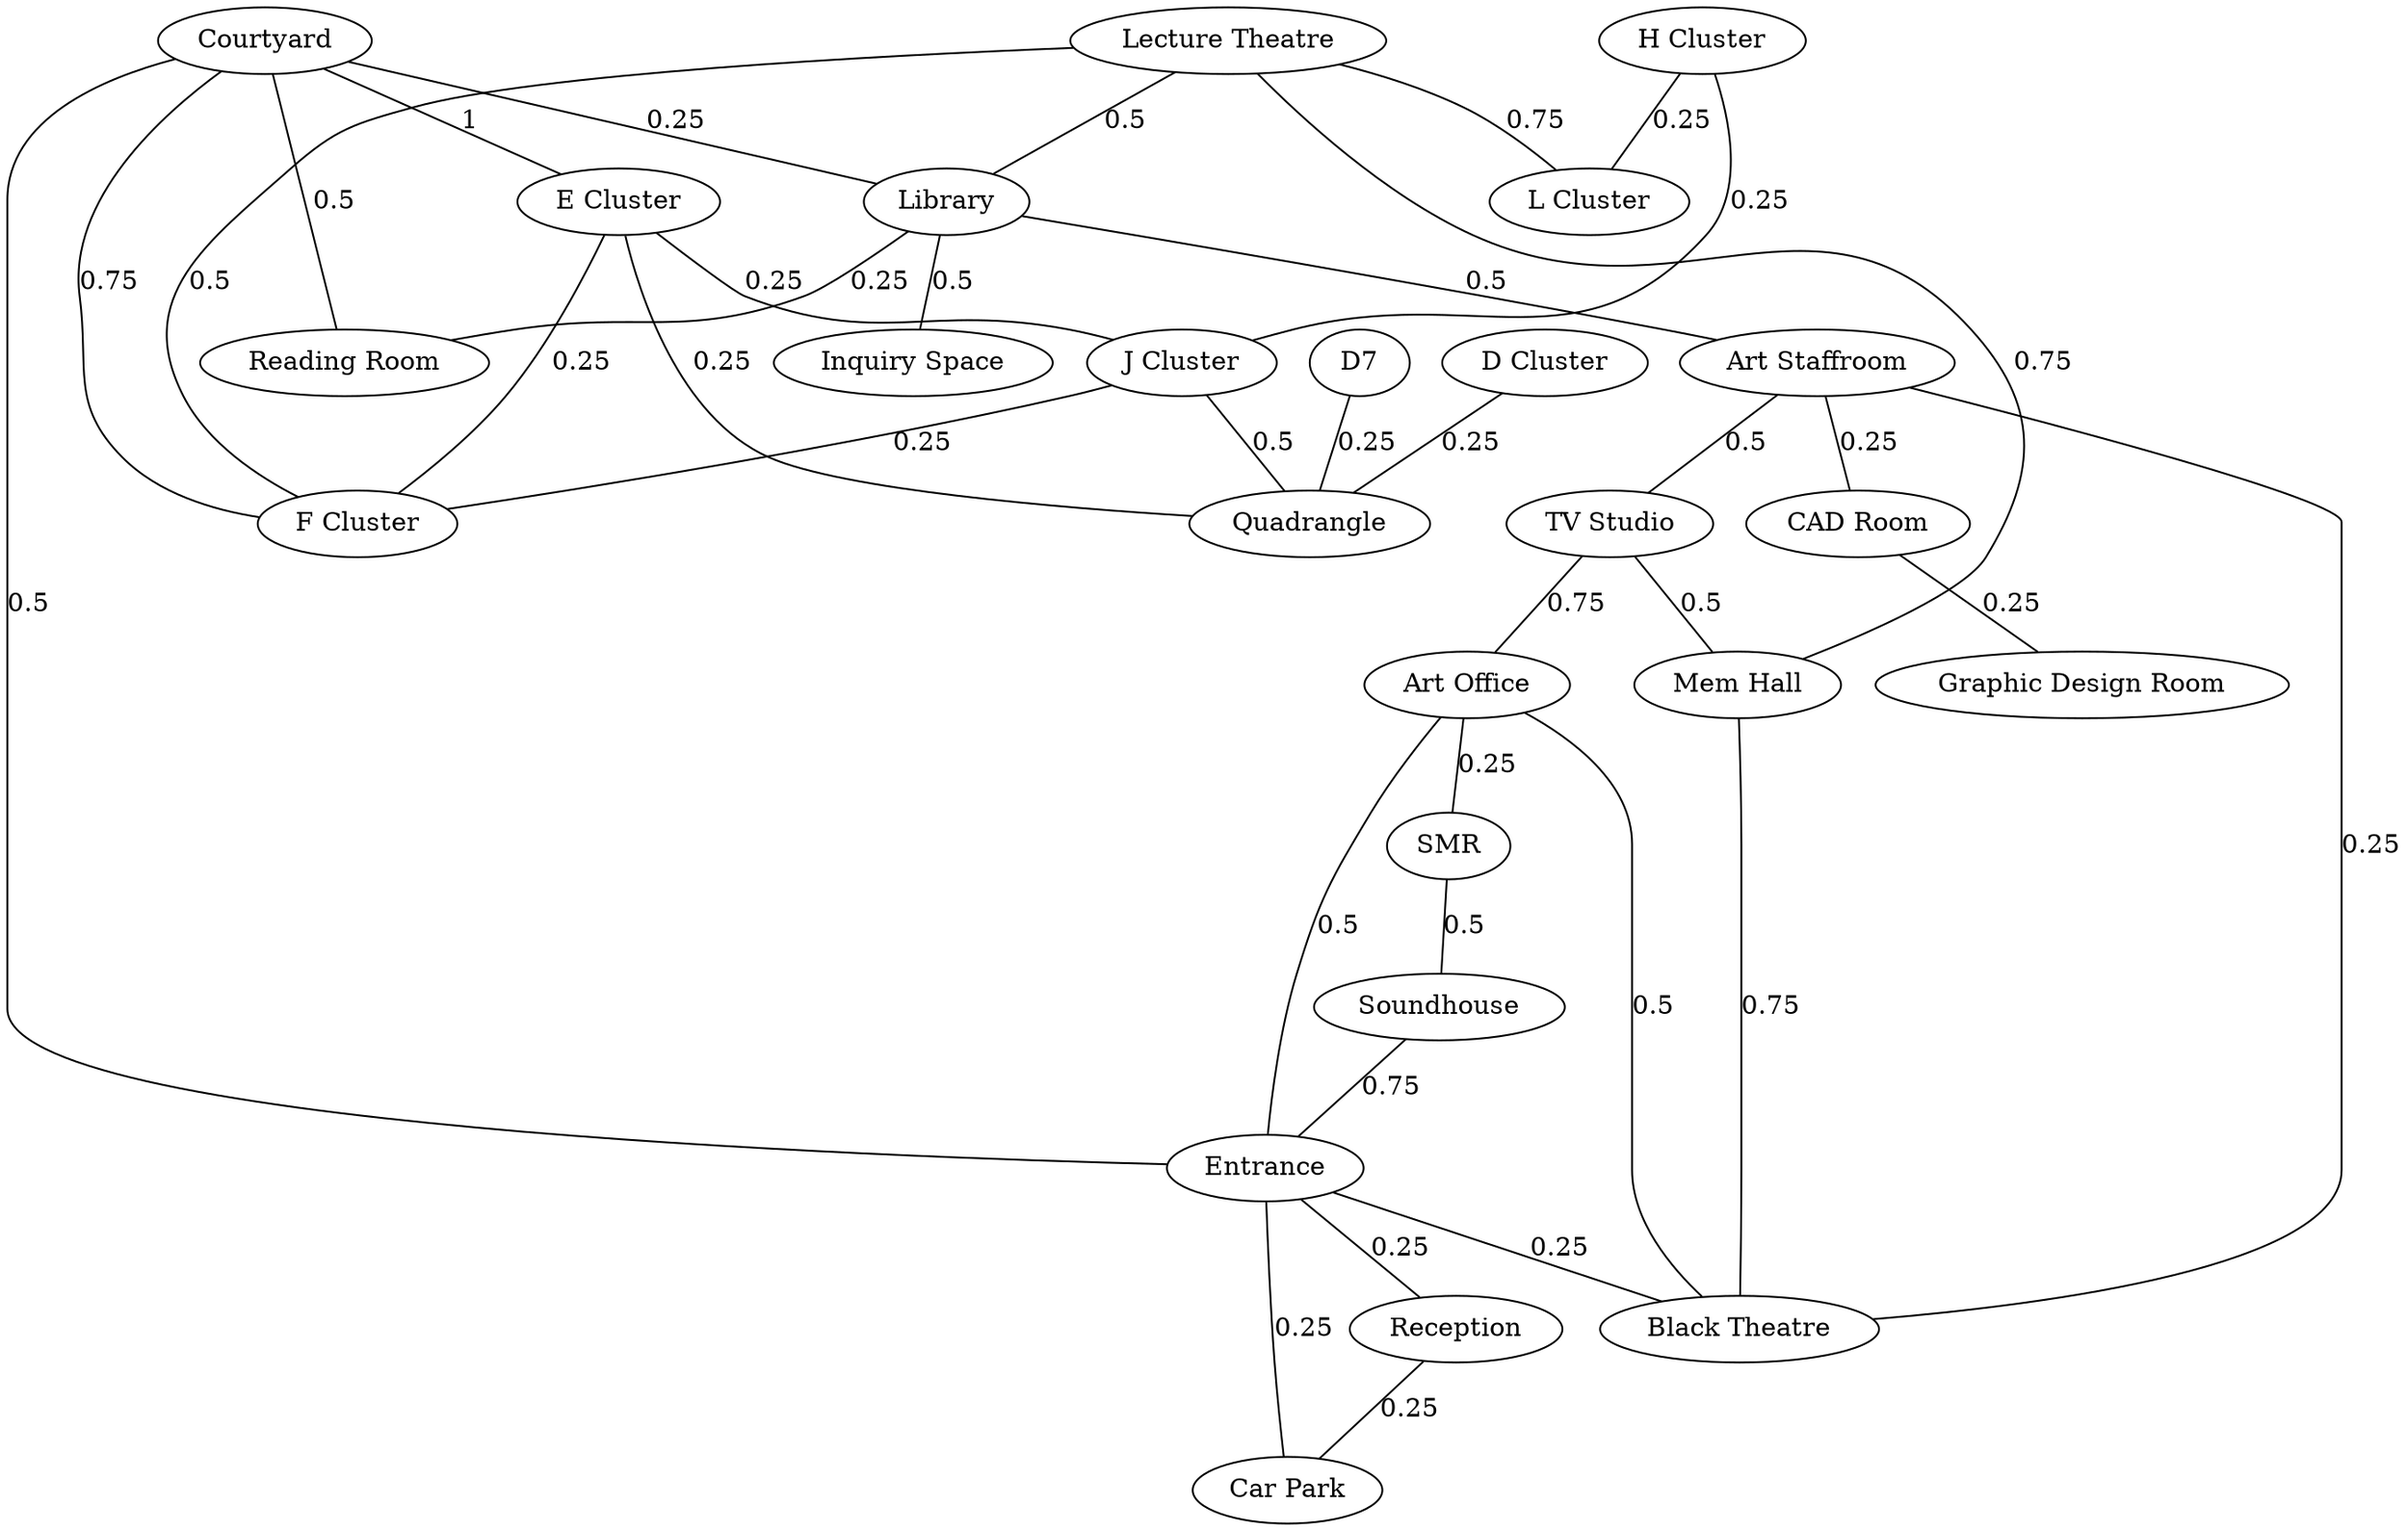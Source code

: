 graph {
    "Library" ;
    "Reading Room" ;
    "Inquiry Space" ;
    "Art Staffroom" ;
    "CAD Room" ;
    "Graphic Design Room" ;
    "TV Studio" ;
    "Mem Hall" ;
    "Art Office" ;
    "SMR" ;
    "Soundhouse" ;
    "Entrance" ;
    "Black Theatre" ;
    "Reception" ;
    "Car Park" ;
    "Courtyard" ;
    "E Cluster" ;
    "F Cluster" ;
    "Quadrangle" ;
    "D Cluster" ;
    "D7" ;
    "J Cluster" ;
    "H Cluster" ;
    "L Cluster" ;
    "Lecture Theatre" ;

    "Library" -- "Reading Room"["label"="0.25"];
    "Library" -- "Inquiry Space"["label"="0.5"];
    "Library" -- "Art Staffroom"["label"="0.5"];
    "Art Staffroom" -- "CAD Room"["label"="0.25"];
    "Art Staffroom" -- "TV Studio"["label"="0.5"];
    "Art Staffroom" -- "Black Theatre"["label"="0.25"];
    "CAD Room" -- "Graphic Design Room"["label"="0.25"];
    "TV Studio" -- "Mem Hall"["label"="0.5"];
    "TV Studio" -- "Art Office"["label"="0.75"];
    "Mem Hall" -- "Black Theatre"["label"="0.75"];
    "Art Office" -- "SMR"["label"="0.25"];
    "Art Office" -- "Black Theatre"["label"="0.5"];
    "SMR" -- "Soundhouse"["label"="0.5"];
    "Soundhouse" -- "Entrance"["label"="0.75"];
    "Entrance" -- "Black Theatre"["label"="0.25"];
    "Art Office" -- "Entrance"["label"="0.5"];
    "Entrance" -- "Reception"["label"="0.25"];
    "Entrance" -- "Car Park"["label"="0.25"];
    "Reception" -- "Car Park"["label"="0.25"];
    "Courtyard" -- "Entrance"["label"="0.5"];
    "Courtyard" -- "Library"["label"="0.25"];
    "Courtyard" -- "Reading Room"["label"="0.5"];
    "Courtyard" -- "E Cluster"["label"="1"];
    "Courtyard" -- "F Cluster"["label"="0.75"];
    "E Cluster" -- "F Cluster"["label"="0.25"];
    "E Cluster" -- "Quadrangle"["label"="0.25"];
    "D Cluster" -- "Quadrangle"["label"="0.25"];
    "D7" -- "Quadrangle"["label"="0.25"];
    "J Cluster" -- "Quadrangle"["label"="0.5"];
    "J Cluster" -- "F Cluster"["label"="0.25"];
    "E Cluster" -- "J Cluster"["label"="0.25"];
    "H Cluster" -- "J Cluster"["label"="0.25"];
    "H Cluster" -- "L Cluster"["label"="0.25"];
    "Lecture Theatre" -- "L Cluster"["label"="0.75"];
    "Lecture Theatre" -- "F Cluster"["label"="0.5"];
    "Lecture Theatre" -- "Library"["label"="0.5"];
    "Lecture Theatre" -- "Mem Hall"["label"="0.75"];
}
